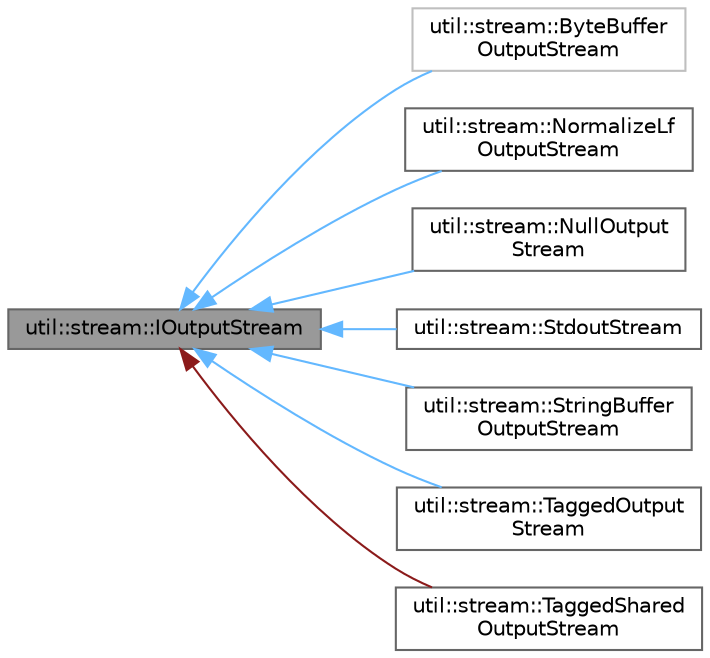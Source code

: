 digraph "util::stream::IOutputStream"
{
 // LATEX_PDF_SIZE
  bgcolor="transparent";
  edge [fontname=Helvetica,fontsize=10,labelfontname=Helvetica,labelfontsize=10];
  node [fontname=Helvetica,fontsize=10,shape=box,height=0.2,width=0.4];
  rankdir="LR";
  Node1 [id="Node000001",label="util::stream::IOutputStream",height=0.2,width=0.4,color="gray40", fillcolor="grey60", style="filled", fontcolor="black",tooltip=" "];
  Node1 -> Node2 [id="edge1_Node000001_Node000002",dir="back",color="steelblue1",style="solid",tooltip=" "];
  Node2 [id="Node000002",label="util::stream::ByteBuffer\lOutputStream",height=0.2,width=0.4,color="grey75", fillcolor="white", style="filled",URL="$d2/ddb/classutil_1_1stream_1_1ByteBufferOutputStream.html",tooltip=" "];
  Node1 -> Node3 [id="edge2_Node000001_Node000003",dir="back",color="steelblue1",style="solid",tooltip=" "];
  Node3 [id="Node000003",label="util::stream::NormalizeLf\lOutputStream",height=0.2,width=0.4,color="gray40", fillcolor="white", style="filled",URL="$d1/d4a/classutil_1_1stream_1_1NormalizeLfOutputStream.html",tooltip=" "];
  Node1 -> Node4 [id="edge3_Node000001_Node000004",dir="back",color="steelblue1",style="solid",tooltip=" "];
  Node4 [id="Node000004",label="util::stream::NullOutput\lStream",height=0.2,width=0.4,color="gray40", fillcolor="white", style="filled",URL="$d8/dd0/classutil_1_1stream_1_1NullOutputStream.html",tooltip=" "];
  Node1 -> Node5 [id="edge4_Node000001_Node000005",dir="back",color="steelblue1",style="solid",tooltip=" "];
  Node5 [id="Node000005",label="util::stream::StdoutStream",height=0.2,width=0.4,color="gray40", fillcolor="white", style="filled",URL="$da/d3c/classutil_1_1stream_1_1StdoutStream.html",tooltip=" "];
  Node1 -> Node6 [id="edge5_Node000001_Node000006",dir="back",color="steelblue1",style="solid",tooltip=" "];
  Node6 [id="Node000006",label="util::stream::StringBuffer\lOutputStream",height=0.2,width=0.4,color="gray40", fillcolor="white", style="filled",URL="$d7/de7/classutil_1_1stream_1_1StringBufferOutputStream.html",tooltip=" "];
  Node1 -> Node7 [id="edge6_Node000001_Node000007",dir="back",color="steelblue1",style="solid",tooltip=" "];
  Node7 [id="Node000007",label="util::stream::TaggedOutput\lStream",height=0.2,width=0.4,color="gray40", fillcolor="white", style="filled",URL="$d8/d51/classutil_1_1stream_1_1TaggedOutputStream.html",tooltip=" "];
  Node1 -> Node8 [id="edge7_Node000001_Node000008",dir="back",color="firebrick4",style="solid",tooltip=" "];
  Node8 [id="Node000008",label="util::stream::TaggedShared\lOutputStream",height=0.2,width=0.4,color="gray40", fillcolor="white", style="filled",URL="$d9/dbc/classutil_1_1stream_1_1TaggedSharedOutputStream.html",tooltip=" "];
}
